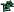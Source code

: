 <?xml version="1.0" encoding="UTF-8"?>
<dia:diagram xmlns:dia="http://www.lysator.liu.se/~alla/dia/">
  <dia:layer name="Arrière-plan" visible="true" active="true">
    <dia:object type="Standard - Arc" version="0" id="O0">
      <dia:attribute name="obj_pos">
        <dia:point val="40.172,24.678"/>
      </dia:attribute>
      <dia:attribute name="obj_bb">
        <dia:rectangle val="33.386,6.122;40.77,24.742"/>
      </dia:attribute>
      <dia:attribute name="conn_endpoints">
        <dia:point val="40.172,24.678"/>
        <dia:point val="33.45,6.186"/>
      </dia:attribute>
      <dia:attribute name="arc_color">
        <dia:color val="#2e8b57"/>
      </dia:attribute>
      <dia:attribute name="curve_distance">
        <dia:real val="3.045"/>
      </dia:attribute>
      <dia:attribute name="line_width">
        <dia:real val="0.1"/>
      </dia:attribute>
      <dia:attribute name="end_arrow">
        <dia:enum val="1"/>
      </dia:attribute>
      <dia:attribute name="end_arrow_length">
        <dia:real val="0.5"/>
      </dia:attribute>
      <dia:attribute name="end_arrow_width">
        <dia:real val="0.5"/>
      </dia:attribute>
      <dia:connections>
        <dia:connection handle="0" to="O38" connection="8"/>
        <dia:connection handle="1" to="O32" connection="8"/>
      </dia:connections>
    </dia:object>
    <dia:object type="Standard - Text" version="1" id="O1">
      <dia:attribute name="obj_pos">
        <dia:point val="48.603,5.609"/>
      </dia:attribute>
      <dia:attribute name="obj_bb">
        <dia:rectangle val="48.603,5.022;48.603,5.772"/>
      </dia:attribute>
      <dia:attribute name="text">
        <dia:composite type="text">
          <dia:attribute name="string">
            <dia:string>##</dia:string>
          </dia:attribute>
          <dia:attribute name="font">
            <dia:font family="Karla" style="80" name="Courier"/>
          </dia:attribute>
          <dia:attribute name="height">
            <dia:real val="0.8"/>
          </dia:attribute>
          <dia:attribute name="pos">
            <dia:point val="48.603,5.609"/>
          </dia:attribute>
          <dia:attribute name="color">
            <dia:color val="#000000"/>
          </dia:attribute>
          <dia:attribute name="alignment">
            <dia:enum val="0"/>
          </dia:attribute>
        </dia:composite>
      </dia:attribute>
      <dia:attribute name="valign">
        <dia:enum val="3"/>
      </dia:attribute>
      <dia:connections>
        <dia:connection handle="0" to="O30" connection="8"/>
      </dia:connections>
    </dia:object>
    <dia:object type="Standard - Line" version="0" id="O2">
      <dia:attribute name="obj_pos">
        <dia:point val="46.608,5.685"/>
      </dia:attribute>
      <dia:attribute name="obj_bb">
        <dia:rectangle val="35.03,5.38;46.66,6.429"/>
      </dia:attribute>
      <dia:attribute name="conn_endpoints">
        <dia:point val="46.608,5.685"/>
        <dia:point val="35.082,6.124"/>
      </dia:attribute>
      <dia:attribute name="numcp">
        <dia:int val="1"/>
      </dia:attribute>
      <dia:attribute name="start_arrow">
        <dia:enum val="1"/>
      </dia:attribute>
      <dia:attribute name="start_arrow_length">
        <dia:real val="0.5"/>
      </dia:attribute>
      <dia:attribute name="start_arrow_width">
        <dia:real val="0.5"/>
      </dia:attribute>
      <dia:attribute name="end_arrow">
        <dia:enum val="1"/>
      </dia:attribute>
      <dia:attribute name="end_arrow_length">
        <dia:real val="0.5"/>
      </dia:attribute>
      <dia:attribute name="end_arrow_width">
        <dia:real val="0.5"/>
      </dia:attribute>
      <dia:connections>
        <dia:connection handle="0" to="O30" connection="8"/>
        <dia:connection handle="1" to="O32" connection="8"/>
      </dia:connections>
    </dia:object>
    <dia:object type="Standard - Text" version="1" id="O3">
      <dia:attribute name="obj_pos">
        <dia:point val="40.845,5.904"/>
      </dia:attribute>
      <dia:attribute name="obj_bb">
        <dia:rectangle val="40.845,5.317;42.695,6.067"/>
      </dia:attribute>
      <dia:attribute name="text">
        <dia:composite type="text">
          <dia:attribute name="string">
            <dia:string>#époux#</dia:string>
          </dia:attribute>
          <dia:attribute name="font">
            <dia:font family="Karla" style="80" name="Courier"/>
          </dia:attribute>
          <dia:attribute name="height">
            <dia:real val="0.8"/>
          </dia:attribute>
          <dia:attribute name="pos">
            <dia:point val="40.845,5.904"/>
          </dia:attribute>
          <dia:attribute name="color">
            <dia:color val="#000000"/>
          </dia:attribute>
          <dia:attribute name="alignment">
            <dia:enum val="0"/>
          </dia:attribute>
        </dia:composite>
      </dia:attribute>
      <dia:attribute name="valign">
        <dia:enum val="3"/>
      </dia:attribute>
      <dia:connections>
        <dia:connection handle="0" to="O2" connection="0"/>
      </dia:connections>
    </dia:object>
    <dia:object type="Standard - Line" version="0" id="O4">
      <dia:attribute name="obj_pos">
        <dia:point val="48.166,6.597"/>
      </dia:attribute>
      <dia:attribute name="obj_bb">
        <dia:rectangle val="40.772,6.531;48.232,23.213"/>
      </dia:attribute>
      <dia:attribute name="conn_endpoints">
        <dia:point val="48.166,6.597"/>
        <dia:point val="40.864,23.11"/>
      </dia:attribute>
      <dia:attribute name="numcp">
        <dia:int val="1"/>
      </dia:attribute>
      <dia:attribute name="end_arrow">
        <dia:enum val="1"/>
      </dia:attribute>
      <dia:attribute name="end_arrow_length">
        <dia:real val="0.5"/>
      </dia:attribute>
      <dia:attribute name="end_arrow_width">
        <dia:real val="0.5"/>
      </dia:attribute>
      <dia:connections>
        <dia:connection handle="0" to="O30" connection="8"/>
        <dia:connection handle="1" to="O38" connection="8"/>
      </dia:connections>
    </dia:object>
    <dia:object type="Standard - Line" version="0" id="O5">
      <dia:attribute name="obj_pos">
        <dia:point val="33.767,7.057"/>
      </dia:attribute>
      <dia:attribute name="obj_bb">
        <dia:rectangle val="33.703,6.993;39.719,23.185"/>
      </dia:attribute>
      <dia:attribute name="conn_endpoints">
        <dia:point val="33.767,7.057"/>
        <dia:point val="39.591,23.079"/>
      </dia:attribute>
      <dia:attribute name="numcp">
        <dia:int val="1"/>
      </dia:attribute>
      <dia:attribute name="end_arrow">
        <dia:enum val="1"/>
      </dia:attribute>
      <dia:attribute name="end_arrow_length">
        <dia:real val="0.5"/>
      </dia:attribute>
      <dia:attribute name="end_arrow_width">
        <dia:real val="0.5"/>
      </dia:attribute>
      <dia:connections>
        <dia:connection handle="0" to="O32" connection="8"/>
        <dia:connection handle="1" to="O38" connection="8"/>
      </dia:connections>
    </dia:object>
    <dia:object type="Standard - Text" version="1" id="O6">
      <dia:attribute name="obj_pos">
        <dia:point val="44.515,14.854"/>
      </dia:attribute>
      <dia:attribute name="obj_bb">
        <dia:rectangle val="44.515,14.266;45.853,15.016"/>
      </dia:attribute>
      <dia:attribute name="text">
        <dia:composite type="text">
          <dia:attribute name="string">
            <dia:string>#père#</dia:string>
          </dia:attribute>
          <dia:attribute name="font">
            <dia:font family="Karla" style="80" name="Courier"/>
          </dia:attribute>
          <dia:attribute name="height">
            <dia:real val="0.8"/>
          </dia:attribute>
          <dia:attribute name="pos">
            <dia:point val="44.515,14.854"/>
          </dia:attribute>
          <dia:attribute name="color">
            <dia:color val="#000000"/>
          </dia:attribute>
          <dia:attribute name="alignment">
            <dia:enum val="0"/>
          </dia:attribute>
        </dia:composite>
      </dia:attribute>
      <dia:attribute name="valign">
        <dia:enum val="3"/>
      </dia:attribute>
      <dia:connections>
        <dia:connection handle="0" to="O4" connection="0"/>
      </dia:connections>
    </dia:object>
    <dia:object type="Standard - Text" version="1" id="O7">
      <dia:attribute name="obj_pos">
        <dia:point val="36.679,15.068"/>
      </dia:attribute>
      <dia:attribute name="obj_bb">
        <dia:rectangle val="36.679,14.481;38.234,15.231"/>
      </dia:attribute>
      <dia:attribute name="text">
        <dia:composite type="text">
          <dia:attribute name="string">
            <dia:string>#mère#</dia:string>
          </dia:attribute>
          <dia:attribute name="font">
            <dia:font family="Karla" style="80" name="Courier"/>
          </dia:attribute>
          <dia:attribute name="height">
            <dia:real val="0.8"/>
          </dia:attribute>
          <dia:attribute name="pos">
            <dia:point val="36.679,15.068"/>
          </dia:attribute>
          <dia:attribute name="color">
            <dia:color val="#000000"/>
          </dia:attribute>
          <dia:attribute name="alignment">
            <dia:enum val="0"/>
          </dia:attribute>
        </dia:composite>
      </dia:attribute>
      <dia:attribute name="valign">
        <dia:enum val="3"/>
      </dia:attribute>
      <dia:connections>
        <dia:connection handle="0" to="O5" connection="0"/>
      </dia:connections>
    </dia:object>
    <dia:object type="Standard - Line" version="0" id="O8">
      <dia:attribute name="obj_pos">
        <dia:point val="49.612,6.478"/>
      </dia:attribute>
      <dia:attribute name="obj_bb">
        <dia:rectangle val="49.542,6.407;60.202,15.59"/>
      </dia:attribute>
      <dia:attribute name="conn_endpoints">
        <dia:point val="49.612,6.478"/>
        <dia:point val="60.118,15.517"/>
      </dia:attribute>
      <dia:attribute name="numcp">
        <dia:int val="1"/>
      </dia:attribute>
      <dia:attribute name="end_arrow">
        <dia:enum val="1"/>
      </dia:attribute>
      <dia:attribute name="end_arrow_length">
        <dia:real val="0.5"/>
      </dia:attribute>
      <dia:attribute name="end_arrow_width">
        <dia:real val="0.5"/>
      </dia:attribute>
      <dia:connections>
        <dia:connection handle="0" to="O30" connection="8"/>
        <dia:connection handle="1" to="O34" connection="8"/>
      </dia:connections>
    </dia:object>
    <dia:object type="Standard - Text" version="1" id="O9">
      <dia:attribute name="obj_pos">
        <dia:point val="54.865,10.998"/>
      </dia:attribute>
      <dia:attribute name="obj_bb">
        <dia:rectangle val="54.865,10.41;58.092,11.16"/>
      </dia:attribute>
      <dia:attribute name="text">
        <dia:composite type="text">
          <dia:attribute name="string">
            <dia:string>#employeur#</dia:string>
          </dia:attribute>
          <dia:attribute name="font">
            <dia:font family="Karla" style="80" name="Courier"/>
          </dia:attribute>
          <dia:attribute name="height">
            <dia:real val="0.8"/>
          </dia:attribute>
          <dia:attribute name="pos">
            <dia:point val="54.865,10.998"/>
          </dia:attribute>
          <dia:attribute name="color">
            <dia:color val="#000000"/>
          </dia:attribute>
          <dia:attribute name="alignment">
            <dia:enum val="0"/>
          </dia:attribute>
        </dia:composite>
      </dia:attribute>
      <dia:attribute name="valign">
        <dia:enum val="3"/>
      </dia:attribute>
      <dia:connections>
        <dia:connection handle="0" to="O8" connection="0"/>
      </dia:connections>
    </dia:object>
    <dia:object type="Standard - Line" version="0" id="O10">
      <dia:attribute name="obj_pos">
        <dia:point val="59.653,16.907"/>
      </dia:attribute>
      <dia:attribute name="obj_bb">
        <dia:rectangle val="41.719,16.842;59.718,24.131"/>
      </dia:attribute>
      <dia:attribute name="conn_endpoints">
        <dia:point val="59.653,16.907"/>
        <dia:point val="41.823,24.019"/>
      </dia:attribute>
      <dia:attribute name="numcp">
        <dia:int val="1"/>
      </dia:attribute>
      <dia:attribute name="end_arrow">
        <dia:enum val="1"/>
      </dia:attribute>
      <dia:attribute name="end_arrow_length">
        <dia:real val="0.5"/>
      </dia:attribute>
      <dia:attribute name="end_arrow_width">
        <dia:real val="0.5"/>
      </dia:attribute>
      <dia:connections>
        <dia:connection handle="0" to="O34" connection="8"/>
        <dia:connection handle="1" to="O38" connection="8"/>
      </dia:connections>
    </dia:object>
    <dia:object type="Standard - Text" version="1" id="O11">
      <dia:attribute name="obj_pos">
        <dia:point val="50.738,20.463"/>
      </dia:attribute>
      <dia:attribute name="obj_bb">
        <dia:rectangle val="50.738,20.088;53.998,20.838"/>
      </dia:attribute>
      <dia:attribute name="text">
        <dia:composite type="text">
          <dia:attribute name="string">
            <dia:string>#éducatrice#</dia:string>
          </dia:attribute>
          <dia:attribute name="font">
            <dia:font family="Karla" style="80" name="Courier"/>
          </dia:attribute>
          <dia:attribute name="height">
            <dia:real val="0.8"/>
          </dia:attribute>
          <dia:attribute name="pos">
            <dia:point val="50.738,20.676"/>
          </dia:attribute>
          <dia:attribute name="color">
            <dia:color val="#000000"/>
          </dia:attribute>
          <dia:attribute name="alignment">
            <dia:enum val="0"/>
          </dia:attribute>
        </dia:composite>
      </dia:attribute>
      <dia:attribute name="valign">
        <dia:enum val="2"/>
      </dia:attribute>
      <dia:connections>
        <dia:connection handle="0" to="O10" connection="0"/>
      </dia:connections>
    </dia:object>
    <dia:object type="Standard - Line" version="0" id="O12">
      <dia:attribute name="obj_pos">
        <dia:point val="41.939,24.957"/>
      </dia:attribute>
      <dia:attribute name="obj_bb">
        <dia:rectangle val="41.882,24.733;59.517,27.945"/>
      </dia:attribute>
      <dia:attribute name="conn_endpoints">
        <dia:point val="41.939,24.957"/>
        <dia:point val="59.46,27.721"/>
      </dia:attribute>
      <dia:attribute name="numcp">
        <dia:int val="1"/>
      </dia:attribute>
      <dia:attribute name="start_arrow">
        <dia:enum val="1"/>
      </dia:attribute>
      <dia:attribute name="start_arrow_length">
        <dia:real val="0.5"/>
      </dia:attribute>
      <dia:attribute name="start_arrow_width">
        <dia:real val="0.5"/>
      </dia:attribute>
      <dia:attribute name="end_arrow">
        <dia:enum val="1"/>
      </dia:attribute>
      <dia:attribute name="end_arrow_length">
        <dia:real val="0.5"/>
      </dia:attribute>
      <dia:attribute name="end_arrow_width">
        <dia:real val="0.5"/>
      </dia:attribute>
      <dia:connections>
        <dia:connection handle="0" to="O38" connection="8"/>
        <dia:connection handle="1" to="O46" connection="8"/>
      </dia:connections>
    </dia:object>
    <dia:object type="Standard - Text" version="1" id="O13">
      <dia:attribute name="obj_pos">
        <dia:point val="50.7,26.339"/>
      </dia:attribute>
      <dia:attribute name="obj_bb">
        <dia:rectangle val="50.7,25.752;52.23,26.502"/>
      </dia:attribute>
      <dia:attribute name="text">
        <dia:composite type="text">
          <dia:attribute name="string">
            <dia:string>#amis#</dia:string>
          </dia:attribute>
          <dia:attribute name="font">
            <dia:font family="Karla" style="80" name="Courier"/>
          </dia:attribute>
          <dia:attribute name="height">
            <dia:real val="0.8"/>
          </dia:attribute>
          <dia:attribute name="pos">
            <dia:point val="50.7,26.339"/>
          </dia:attribute>
          <dia:attribute name="color">
            <dia:color val="#000000"/>
          </dia:attribute>
          <dia:attribute name="alignment">
            <dia:enum val="0"/>
          </dia:attribute>
        </dia:composite>
      </dia:attribute>
      <dia:attribute name="valign">
        <dia:enum val="3"/>
      </dia:attribute>
      <dia:connections>
        <dia:connection handle="0" to="O12" connection="0"/>
      </dia:connections>
    </dia:object>
    <dia:object type="Standard - Line" version="0" id="O14">
      <dia:attribute name="obj_pos">
        <dia:point val="40.6,26.328"/>
      </dia:attribute>
      <dia:attribute name="obj_bb">
        <dia:rectangle val="40.446,26.267;45.919,46.276"/>
      </dia:attribute>
      <dia:attribute name="conn_endpoints">
        <dia:point val="40.6,26.328"/>
        <dia:point val="45.765,46.215"/>
      </dia:attribute>
      <dia:attribute name="numcp">
        <dia:int val="1"/>
      </dia:attribute>
      <dia:attribute name="line_color">
        <dia:color val="#2e8b57"/>
      </dia:attribute>
      <dia:attribute name="start_arrow">
        <dia:enum val="1"/>
      </dia:attribute>
      <dia:attribute name="start_arrow_length">
        <dia:real val="0.5"/>
      </dia:attribute>
      <dia:attribute name="start_arrow_width">
        <dia:real val="0.5"/>
      </dia:attribute>
      <dia:attribute name="end_arrow">
        <dia:enum val="1"/>
      </dia:attribute>
      <dia:attribute name="end_arrow_length">
        <dia:real val="0.5"/>
      </dia:attribute>
      <dia:attribute name="end_arrow_width">
        <dia:real val="0.5"/>
      </dia:attribute>
      <dia:connections>
        <dia:connection handle="0" to="O38" connection="8"/>
        <dia:connection handle="1" to="O44" connection="8"/>
      </dia:connections>
    </dia:object>
    <dia:object type="Standard - Text" version="1" id="O15">
      <dia:attribute name="obj_pos">
        <dia:point val="43.182,36.271"/>
      </dia:attribute>
      <dia:attribute name="obj_bb">
        <dia:rectangle val="43.182,35.684;44.712,36.434"/>
      </dia:attribute>
      <dia:attribute name="text">
        <dia:composite type="text">
          <dia:attribute name="string">
            <dia:string>#amis#</dia:string>
          </dia:attribute>
          <dia:attribute name="font">
            <dia:font family="Karla" style="80" name="Courier"/>
          </dia:attribute>
          <dia:attribute name="height">
            <dia:real val="0.8"/>
          </dia:attribute>
          <dia:attribute name="pos">
            <dia:point val="43.182,36.271"/>
          </dia:attribute>
          <dia:attribute name="color">
            <dia:color val="#000000"/>
          </dia:attribute>
          <dia:attribute name="alignment">
            <dia:enum val="0"/>
          </dia:attribute>
        </dia:composite>
      </dia:attribute>
      <dia:attribute name="valign">
        <dia:enum val="3"/>
      </dia:attribute>
      <dia:connections>
        <dia:connection handle="0" to="O14" connection="0"/>
      </dia:connections>
    </dia:object>
    <dia:object type="Standard - Line" version="0" id="O16">
      <dia:attribute name="obj_pos">
        <dia:point val="16.674,50.298"/>
      </dia:attribute>
      <dia:attribute name="obj_bb">
        <dia:rectangle val="16.604,25.877;39.071,50.368"/>
      </dia:attribute>
      <dia:attribute name="conn_endpoints">
        <dia:point val="16.674,50.298"/>
        <dia:point val="38.996,25.96"/>
      </dia:attribute>
      <dia:attribute name="numcp">
        <dia:int val="1"/>
      </dia:attribute>
      <dia:attribute name="line_color">
        <dia:color val="#2e8b57"/>
      </dia:attribute>
      <dia:attribute name="end_arrow">
        <dia:enum val="1"/>
      </dia:attribute>
      <dia:attribute name="end_arrow_length">
        <dia:real val="0.5"/>
      </dia:attribute>
      <dia:attribute name="end_arrow_width">
        <dia:real val="0.5"/>
      </dia:attribute>
      <dia:connections>
        <dia:connection handle="0" to="O36" connection="8"/>
        <dia:connection handle="1" to="O38" connection="8"/>
      </dia:connections>
    </dia:object>
    <dia:object type="Standard - Text" version="1" id="O17">
      <dia:attribute name="obj_pos">
        <dia:point val="27.835,38.129"/>
      </dia:attribute>
      <dia:attribute name="obj_bb">
        <dia:rectangle val="27.835,37.541;30.062,38.291"/>
      </dia:attribute>
      <dia:attribute name="text">
        <dia:composite type="text">
          <dia:attribute name="string">
            <dia:string>#mentor#</dia:string>
          </dia:attribute>
          <dia:attribute name="font">
            <dia:font family="Karla" style="80" name="Courier"/>
          </dia:attribute>
          <dia:attribute name="height">
            <dia:real val="0.8"/>
          </dia:attribute>
          <dia:attribute name="pos">
            <dia:point val="27.835,38.129"/>
          </dia:attribute>
          <dia:attribute name="color">
            <dia:color val="#000000"/>
          </dia:attribute>
          <dia:attribute name="alignment">
            <dia:enum val="0"/>
          </dia:attribute>
        </dia:composite>
      </dia:attribute>
      <dia:attribute name="valign">
        <dia:enum val="3"/>
      </dia:attribute>
      <dia:connections>
        <dia:connection handle="0" to="O16" connection="0"/>
      </dia:connections>
    </dia:object>
    <dia:object type="Standard - Line" version="0" id="O18">
      <dia:attribute name="obj_pos">
        <dia:point val="44.247,47.359"/>
      </dia:attribute>
      <dia:attribute name="obj_bb">
        <dia:rectangle val="17.522,47.303;44.303,51.153"/>
      </dia:attribute>
      <dia:attribute name="conn_endpoints">
        <dia:point val="44.247,47.359"/>
        <dia:point val="17.633,50.898"/>
      </dia:attribute>
      <dia:attribute name="numcp">
        <dia:int val="1"/>
      </dia:attribute>
      <dia:attribute name="end_arrow">
        <dia:enum val="1"/>
      </dia:attribute>
      <dia:attribute name="end_arrow_length">
        <dia:real val="0.5"/>
      </dia:attribute>
      <dia:attribute name="end_arrow_width">
        <dia:real val="0.5"/>
      </dia:attribute>
      <dia:connections>
        <dia:connection handle="0" to="O44" connection="8"/>
        <dia:connection handle="1" to="O36" connection="8"/>
      </dia:connections>
    </dia:object>
    <dia:object type="Standard - Text" version="1" id="O19">
      <dia:attribute name="obj_pos">
        <dia:point val="30.94,49.128"/>
      </dia:attribute>
      <dia:attribute name="obj_bb">
        <dia:rectangle val="30.94,48.541;33.233,49.291"/>
      </dia:attribute>
      <dia:attribute name="text">
        <dia:composite type="text">
          <dia:attribute name="string">
            <dia:string>#ennemi#</dia:string>
          </dia:attribute>
          <dia:attribute name="font">
            <dia:font family="Karla" style="80" name="Courier"/>
          </dia:attribute>
          <dia:attribute name="height">
            <dia:real val="0.8"/>
          </dia:attribute>
          <dia:attribute name="pos">
            <dia:point val="30.94,49.128"/>
          </dia:attribute>
          <dia:attribute name="color">
            <dia:color val="#000000"/>
          </dia:attribute>
          <dia:attribute name="alignment">
            <dia:enum val="0"/>
          </dia:attribute>
        </dia:composite>
      </dia:attribute>
      <dia:attribute name="valign">
        <dia:enum val="3"/>
      </dia:attribute>
      <dia:connections>
        <dia:connection handle="0" to="O18" connection="0"/>
      </dia:connections>
    </dia:object>
    <dia:object type="Standard - Line" version="0" id="O20">
      <dia:attribute name="obj_pos">
        <dia:point val="15.44,18.036"/>
      </dia:attribute>
      <dia:attribute name="obj_bb">
        <dia:rectangle val="15.379,17.974;38.555,24.392"/>
      </dia:attribute>
      <dia:attribute name="conn_endpoints">
        <dia:point val="15.44,18.036"/>
        <dia:point val="38.447,24.215"/>
      </dia:attribute>
      <dia:attribute name="numcp">
        <dia:int val="1"/>
      </dia:attribute>
      <dia:attribute name="end_arrow">
        <dia:enum val="1"/>
      </dia:attribute>
      <dia:attribute name="end_arrow_length">
        <dia:real val="0.5"/>
      </dia:attribute>
      <dia:attribute name="end_arrow_width">
        <dia:real val="0.5"/>
      </dia:attribute>
      <dia:connections>
        <dia:connection handle="0" to="O42" connection="8"/>
        <dia:connection handle="1" to="O38" connection="8"/>
      </dia:connections>
    </dia:object>
    <dia:object type="Standard - Text" version="1" id="O21">
      <dia:attribute name="obj_pos">
        <dia:point val="26.944,21.125"/>
      </dia:attribute>
      <dia:attribute name="obj_bb">
        <dia:rectangle val="26.944,20.538;28.966,21.288"/>
      </dia:attribute>
      <dia:attribute name="text">
        <dia:composite type="text">
          <dia:attribute name="string">
            <dia:string>#parent#</dia:string>
          </dia:attribute>
          <dia:attribute name="font">
            <dia:font family="Karla" style="80" name="Courier"/>
          </dia:attribute>
          <dia:attribute name="height">
            <dia:real val="0.8"/>
          </dia:attribute>
          <dia:attribute name="pos">
            <dia:point val="26.944,21.125"/>
          </dia:attribute>
          <dia:attribute name="color">
            <dia:color val="#000000"/>
          </dia:attribute>
          <dia:attribute name="alignment">
            <dia:enum val="0"/>
          </dia:attribute>
        </dia:composite>
      </dia:attribute>
      <dia:attribute name="valign">
        <dia:enum val="3"/>
      </dia:attribute>
      <dia:connections>
        <dia:connection handle="0" to="O20" connection="0"/>
      </dia:connections>
    </dia:object>
    <dia:object type="Standard - Text" version="1" id="O22">
      <dia:attribute name="obj_pos">
        <dia:point val="14.752,34.424"/>
      </dia:attribute>
      <dia:attribute name="obj_bb">
        <dia:rectangle val="14.752,33.836;18.962,34.586"/>
      </dia:attribute>
      <dia:attribute name="text">
        <dia:composite type="text">
          <dia:attribute name="string">
            <dia:string>#connaissance#</dia:string>
          </dia:attribute>
          <dia:attribute name="font">
            <dia:font family="Karla" style="80" name="Courier"/>
          </dia:attribute>
          <dia:attribute name="height">
            <dia:real val="0.8"/>
          </dia:attribute>
          <dia:attribute name="pos">
            <dia:point val="14.752,34.424"/>
          </dia:attribute>
          <dia:attribute name="color">
            <dia:color val="#000000"/>
          </dia:attribute>
          <dia:attribute name="alignment">
            <dia:enum val="0"/>
          </dia:attribute>
        </dia:composite>
      </dia:attribute>
      <dia:attribute name="valign">
        <dia:enum val="3"/>
      </dia:attribute>
      <dia:connections>
        <dia:connection handle="0" to="O23" connection="0"/>
      </dia:connections>
    </dia:object>
    <dia:object type="Standard - Line" version="0" id="O23">
      <dia:attribute name="obj_pos">
        <dia:point val="15.85,50.207"/>
      </dia:attribute>
      <dia:attribute name="obj_bb">
        <dia:rectangle val="13.37,18.588;16.135,50.26"/>
      </dia:attribute>
      <dia:attribute name="conn_endpoints">
        <dia:point val="15.85,50.207"/>
        <dia:point val="13.655,18.641"/>
      </dia:attribute>
      <dia:attribute name="numcp">
        <dia:int val="1"/>
      </dia:attribute>
      <dia:attribute name="start_arrow">
        <dia:enum val="1"/>
      </dia:attribute>
      <dia:attribute name="start_arrow_length">
        <dia:real val="0.5"/>
      </dia:attribute>
      <dia:attribute name="start_arrow_width">
        <dia:real val="0.5"/>
      </dia:attribute>
      <dia:attribute name="end_arrow">
        <dia:enum val="1"/>
      </dia:attribute>
      <dia:attribute name="end_arrow_length">
        <dia:real val="0.5"/>
      </dia:attribute>
      <dia:attribute name="end_arrow_width">
        <dia:real val="0.5"/>
      </dia:attribute>
      <dia:connections>
        <dia:connection handle="0" to="O36" connection="8"/>
        <dia:connection handle="1" to="O42" connection="8"/>
      </dia:connections>
    </dia:object>
    <dia:object type="Standard - Line" version="0" id="O24">
      <dia:attribute name="obj_pos">
        <dia:point val="11.484,17.539"/>
      </dia:attribute>
      <dia:attribute name="obj_bb">
        <dia:rectangle val="6.001,17.21;11.534,17.879"/>
      </dia:attribute>
      <dia:attribute name="conn_endpoints">
        <dia:point val="11.484,17.539"/>
        <dia:point val="6.051,17.549"/>
      </dia:attribute>
      <dia:attribute name="numcp">
        <dia:int val="1"/>
      </dia:attribute>
      <dia:attribute name="start_arrow">
        <dia:enum val="1"/>
      </dia:attribute>
      <dia:attribute name="start_arrow_length">
        <dia:real val="0.5"/>
      </dia:attribute>
      <dia:attribute name="start_arrow_width">
        <dia:real val="0.5"/>
      </dia:attribute>
      <dia:attribute name="end_arrow">
        <dia:enum val="1"/>
      </dia:attribute>
      <dia:attribute name="end_arrow_length">
        <dia:real val="0.5"/>
      </dia:attribute>
      <dia:attribute name="end_arrow_width">
        <dia:real val="0.5"/>
      </dia:attribute>
      <dia:connections>
        <dia:connection handle="0" to="O42" connection="8"/>
        <dia:connection handle="1" to="O40" connection="8"/>
      </dia:connections>
    </dia:object>
    <dia:object type="Standard - Text" version="1" id="O25">
      <dia:attribute name="obj_pos">
        <dia:point val="8.767,17.544"/>
      </dia:attribute>
      <dia:attribute name="obj_bb">
        <dia:rectangle val="8.767,16.957;10.617,17.707"/>
      </dia:attribute>
      <dia:attribute name="text">
        <dia:composite type="text">
          <dia:attribute name="string">
            <dia:string>#époux#</dia:string>
          </dia:attribute>
          <dia:attribute name="font">
            <dia:font family="Karla" style="80" name="Courier"/>
          </dia:attribute>
          <dia:attribute name="height">
            <dia:real val="0.8"/>
          </dia:attribute>
          <dia:attribute name="pos">
            <dia:point val="8.767,17.544"/>
          </dia:attribute>
          <dia:attribute name="color">
            <dia:color val="#000000"/>
          </dia:attribute>
          <dia:attribute name="alignment">
            <dia:enum val="0"/>
          </dia:attribute>
        </dia:composite>
      </dia:attribute>
      <dia:attribute name="valign">
        <dia:enum val="3"/>
      </dia:attribute>
      <dia:connections>
        <dia:connection handle="0" to="O24" connection="0"/>
      </dia:connections>
    </dia:object>
    <dia:object type="Standard - Line" version="0" id="O26">
      <dia:attribute name="obj_pos">
        <dia:point val="14.452,18.536"/>
      </dia:attribute>
      <dia:attribute name="obj_bb">
        <dia:rectangle val="14.381,18.465;24.932,30.514"/>
      </dia:attribute>
      <dia:attribute name="conn_endpoints">
        <dia:point val="14.452,18.536"/>
        <dia:point val="24.862,30.443"/>
      </dia:attribute>
      <dia:attribute name="numcp">
        <dia:int val="1"/>
      </dia:attribute>
      <dia:attribute name="start_arrow">
        <dia:enum val="1"/>
      </dia:attribute>
      <dia:attribute name="start_arrow_length">
        <dia:real val="0.5"/>
      </dia:attribute>
      <dia:attribute name="start_arrow_width">
        <dia:real val="0.5"/>
      </dia:attribute>
      <dia:attribute name="end_arrow">
        <dia:enum val="1"/>
      </dia:attribute>
      <dia:attribute name="end_arrow_length">
        <dia:real val="0.5"/>
      </dia:attribute>
      <dia:attribute name="end_arrow_width">
        <dia:real val="0.5"/>
      </dia:attribute>
      <dia:connections>
        <dia:connection handle="0" to="O42" connection="8"/>
        <dia:connection handle="1" to="O48" connection="8"/>
      </dia:connections>
    </dia:object>
    <dia:object type="Standard - Text" version="1" id="O27">
      <dia:attribute name="obj_pos">
        <dia:point val="19.657,24.489"/>
      </dia:attribute>
      <dia:attribute name="obj_bb">
        <dia:rectangle val="19.657,23.902;23.867,24.652"/>
      </dia:attribute>
      <dia:attribute name="text">
        <dia:composite type="text">
          <dia:attribute name="string">
            <dia:string>#connaissance#</dia:string>
          </dia:attribute>
          <dia:attribute name="font">
            <dia:font family="Karla" style="80" name="Courier"/>
          </dia:attribute>
          <dia:attribute name="height">
            <dia:real val="0.8"/>
          </dia:attribute>
          <dia:attribute name="pos">
            <dia:point val="19.657,24.489"/>
          </dia:attribute>
          <dia:attribute name="color">
            <dia:color val="#000000"/>
          </dia:attribute>
          <dia:attribute name="alignment">
            <dia:enum val="0"/>
          </dia:attribute>
        </dia:composite>
      </dia:attribute>
      <dia:attribute name="valign">
        <dia:enum val="3"/>
      </dia:attribute>
      <dia:connections>
        <dia:connection handle="0" to="O26" connection="0"/>
      </dia:connections>
    </dia:object>
    <dia:object type="Standard - Line" version="0" id="O28">
      <dia:attribute name="obj_pos">
        <dia:point val="38.554,25.408"/>
      </dia:attribute>
      <dia:attribute name="obj_bb">
        <dia:rectangle val="26.913,25.342;38.62,30.704"/>
      </dia:attribute>
      <dia:attribute name="conn_endpoints">
        <dia:point val="38.554,25.408"/>
        <dia:point val="26.98,30.638"/>
      </dia:attribute>
      <dia:attribute name="numcp">
        <dia:int val="1"/>
      </dia:attribute>
      <dia:attribute name="start_arrow">
        <dia:enum val="1"/>
      </dia:attribute>
      <dia:attribute name="start_arrow_length">
        <dia:real val="0.5"/>
      </dia:attribute>
      <dia:attribute name="start_arrow_width">
        <dia:real val="0.5"/>
      </dia:attribute>
      <dia:attribute name="end_arrow">
        <dia:enum val="1"/>
      </dia:attribute>
      <dia:attribute name="end_arrow_length">
        <dia:real val="0.5"/>
      </dia:attribute>
      <dia:attribute name="end_arrow_width">
        <dia:real val="0.5"/>
      </dia:attribute>
      <dia:connections>
        <dia:connection handle="0" to="O38" connection="8"/>
        <dia:connection handle="1" to="O48" connection="8"/>
      </dia:connections>
    </dia:object>
    <dia:object type="Standard - Text" version="1" id="O29">
      <dia:attribute name="obj_pos">
        <dia:point val="32.767,28.023"/>
      </dia:attribute>
      <dia:attribute name="obj_bb">
        <dia:rectangle val="32.767,27.436;34.617,28.186"/>
      </dia:attribute>
      <dia:attribute name="text">
        <dia:composite type="text">
          <dia:attribute name="string">
            <dia:string>#époux#</dia:string>
          </dia:attribute>
          <dia:attribute name="font">
            <dia:font family="Karla" style="80" name="Courier"/>
          </dia:attribute>
          <dia:attribute name="height">
            <dia:real val="0.8"/>
          </dia:attribute>
          <dia:attribute name="pos">
            <dia:point val="32.767,28.023"/>
          </dia:attribute>
          <dia:attribute name="color">
            <dia:color val="#000000"/>
          </dia:attribute>
          <dia:attribute name="alignment">
            <dia:enum val="0"/>
          </dia:attribute>
        </dia:composite>
      </dia:attribute>
      <dia:attribute name="valign">
        <dia:enum val="3"/>
      </dia:attribute>
      <dia:connections>
        <dia:connection handle="0" to="O28" connection="0"/>
      </dia:connections>
    </dia:object>
    <dia:group>
      <dia:object type="Standard - Ellipse" version="0" id="O30">
        <dia:attribute name="obj_pos">
          <dia:point val="46.652,4.645"/>
        </dia:attribute>
        <dia:attribute name="obj_bb">
          <dia:rectangle val="46.602,4.595;50.604,6.623"/>
        </dia:attribute>
        <dia:attribute name="elem_corner">
          <dia:point val="46.652,4.645"/>
        </dia:attribute>
        <dia:attribute name="elem_width">
          <dia:real val="3.902"/>
        </dia:attribute>
        <dia:attribute name="elem_height">
          <dia:real val="1.928"/>
        </dia:attribute>
      </dia:object>
      <dia:object type="Standard - Text" version="1" id="O31">
        <dia:attribute name="obj_pos">
          <dia:point val="47.674,5.795"/>
        </dia:attribute>
        <dia:attribute name="obj_bb">
          <dia:rectangle val="47.674,5.207;49.619,5.957"/>
        </dia:attribute>
        <dia:attribute name="text">
          <dia:composite type="text">
            <dia:attribute name="string">
              <dia:string>#James#</dia:string>
            </dia:attribute>
            <dia:attribute name="font">
              <dia:font family="Karla" style="80" name="Courier"/>
            </dia:attribute>
            <dia:attribute name="height">
              <dia:real val="0.8"/>
            </dia:attribute>
            <dia:attribute name="pos">
              <dia:point val="47.674,5.795"/>
            </dia:attribute>
            <dia:attribute name="color">
              <dia:color val="#000000"/>
            </dia:attribute>
            <dia:attribute name="alignment">
              <dia:enum val="0"/>
            </dia:attribute>
          </dia:composite>
        </dia:attribute>
        <dia:attribute name="valign">
          <dia:enum val="3"/>
        </dia:attribute>
      </dia:object>
    </dia:group>
    <dia:group>
      <dia:object type="Standard - Ellipse" version="0" id="O32">
        <dia:attribute name="obj_pos">
          <dia:point val="31.862,5.342"/>
        </dia:attribute>
        <dia:attribute name="obj_bb">
          <dia:rectangle val="31.812,5.292;35.089,7.08"/>
        </dia:attribute>
        <dia:attribute name="elem_corner">
          <dia:point val="31.862,5.342"/>
        </dia:attribute>
        <dia:attribute name="elem_width">
          <dia:real val="3.177"/>
        </dia:attribute>
        <dia:attribute name="elem_height">
          <dia:real val="1.688"/>
        </dia:attribute>
      </dia:object>
      <dia:object type="Standard - Text" version="1" id="O33">
        <dia:attribute name="obj_pos">
          <dia:point val="32.893,6.372"/>
        </dia:attribute>
        <dia:attribute name="obj_bb">
          <dia:rectangle val="32.893,5.784;34.095,6.534"/>
        </dia:attribute>
        <dia:attribute name="text">
          <dia:composite type="text">
            <dia:attribute name="string">
              <dia:string>#Lise#</dia:string>
            </dia:attribute>
            <dia:attribute name="font">
              <dia:font family="Karla" style="80" name="Courier"/>
            </dia:attribute>
            <dia:attribute name="height">
              <dia:real val="0.8"/>
            </dia:attribute>
            <dia:attribute name="pos">
              <dia:point val="32.893,6.372"/>
            </dia:attribute>
            <dia:attribute name="color">
              <dia:color val="#000000"/>
            </dia:attribute>
            <dia:attribute name="alignment">
              <dia:enum val="0"/>
            </dia:attribute>
          </dia:composite>
        </dia:attribute>
        <dia:attribute name="valign">
          <dia:enum val="3"/>
        </dia:attribute>
      </dia:object>
    </dia:group>
    <dia:group>
      <dia:object type="Standard - Ellipse" version="0" id="O34">
        <dia:attribute name="obj_pos">
          <dia:point val="59.379,15.4"/>
        </dia:attribute>
        <dia:attribute name="obj_bb">
          <dia:rectangle val="59.328,15.35;62.819,17.331"/>
        </dia:attribute>
        <dia:attribute name="elem_corner">
          <dia:point val="59.379,15.4"/>
        </dia:attribute>
        <dia:attribute name="elem_width">
          <dia:real val="3.391"/>
        </dia:attribute>
        <dia:attribute name="elem_height">
          <dia:real val="1.881"/>
        </dia:attribute>
      </dia:object>
      <dia:object type="Standard - Text" version="1" id="O35">
        <dia:attribute name="obj_pos">
          <dia:point val="60.238,16.526"/>
        </dia:attribute>
        <dia:attribute name="obj_bb">
          <dia:rectangle val="60.238,15.939;61.983,16.689"/>
        </dia:attribute>
        <dia:attribute name="text">
          <dia:composite type="text">
            <dia:attribute name="string">
              <dia:string>#nurse#</dia:string>
            </dia:attribute>
            <dia:attribute name="font">
              <dia:font family="Karla" style="80" name="Courier"/>
            </dia:attribute>
            <dia:attribute name="height">
              <dia:real val="0.8"/>
            </dia:attribute>
            <dia:attribute name="pos">
              <dia:point val="60.238,16.526"/>
            </dia:attribute>
            <dia:attribute name="color">
              <dia:color val="#000000"/>
            </dia:attribute>
            <dia:attribute name="alignment">
              <dia:enum val="0"/>
            </dia:attribute>
          </dia:composite>
        </dia:attribute>
        <dia:attribute name="valign">
          <dia:enum val="3"/>
        </dia:attribute>
      </dia:object>
    </dia:group>
    <dia:group>
      <dia:object type="Standard - Ellipse" version="0" id="O36">
        <dia:attribute name="obj_pos">
          <dia:point val="14.172,50.255"/>
        </dia:attribute>
        <dia:attribute name="obj_bb">
          <dia:rectangle val="14.122,50.205;17.706,52.047"/>
        </dia:attribute>
        <dia:attribute name="elem_corner">
          <dia:point val="14.172,50.255"/>
        </dia:attribute>
        <dia:attribute name="elem_width">
          <dia:real val="3.484"/>
        </dia:attribute>
        <dia:attribute name="elem_height">
          <dia:real val="1.742"/>
        </dia:attribute>
      </dia:object>
      <dia:object type="Standard - Text" version="1" id="O37">
        <dia:attribute name="obj_pos">
          <dia:point val="14.8,51.312"/>
        </dia:attribute>
        <dia:attribute name="obj_bb">
          <dia:rectangle val="14.8,50.724;16.86,51.474"/>
        </dia:attribute>
        <dia:attribute name="text">
          <dia:composite type="text">
            <dia:attribute name="string">
              <dia:string>#Rachel#</dia:string>
            </dia:attribute>
            <dia:attribute name="font">
              <dia:font family="Karla" style="80" name="Courier"/>
            </dia:attribute>
            <dia:attribute name="height">
              <dia:real val="0.8"/>
            </dia:attribute>
            <dia:attribute name="pos">
              <dia:point val="14.8,51.312"/>
            </dia:attribute>
            <dia:attribute name="color">
              <dia:color val="#000000"/>
            </dia:attribute>
            <dia:attribute name="alignment">
              <dia:enum val="0"/>
            </dia:attribute>
          </dia:composite>
        </dia:attribute>
        <dia:attribute name="valign">
          <dia:enum val="3"/>
        </dia:attribute>
      </dia:object>
    </dia:group>
    <dia:group>
      <dia:object type="Standard - Ellipse" version="0" id="O38">
        <dia:attribute name="obj_pos">
          <dia:point val="38.43,23.029"/>
        </dia:attribute>
        <dia:attribute name="obj_bb">
          <dia:rectangle val="38.38,22.979;41.964,26.377"/>
        </dia:attribute>
        <dia:attribute name="elem_corner">
          <dia:point val="38.43,23.029"/>
        </dia:attribute>
        <dia:attribute name="elem_width">
          <dia:real val="3.484"/>
        </dia:attribute>
        <dia:attribute name="elem_height">
          <dia:real val="3.298"/>
        </dia:attribute>
      </dia:object>
      <dia:object type="Standard - Text" version="1" id="O39">
        <dia:attribute name="obj_pos">
          <dia:point val="39.336,24.817"/>
        </dia:attribute>
        <dia:attribute name="obj_bb">
          <dia:rectangle val="39.336,24.23;40.906,24.98"/>
        </dia:attribute>
        <dia:attribute name="text">
          <dia:composite type="text">
            <dia:attribute name="string">
              <dia:string>#Anna#</dia:string>
            </dia:attribute>
            <dia:attribute name="font">
              <dia:font family="Karla" style="80" name="Courier"/>
            </dia:attribute>
            <dia:attribute name="height">
              <dia:real val="0.8"/>
            </dia:attribute>
            <dia:attribute name="pos">
              <dia:point val="39.336,24.817"/>
            </dia:attribute>
            <dia:attribute name="color">
              <dia:color val="#000000"/>
            </dia:attribute>
            <dia:attribute name="alignment">
              <dia:enum val="0"/>
            </dia:attribute>
          </dia:composite>
        </dia:attribute>
        <dia:attribute name="valign">
          <dia:enum val="3"/>
        </dia:attribute>
      </dia:object>
    </dia:group>
    <dia:group>
      <dia:object type="Standard - Ellipse" version="0" id="O40">
        <dia:attribute name="obj_pos">
          <dia:point val="1.683,16.485"/>
        </dia:attribute>
        <dia:attribute name="obj_bb">
          <dia:rectangle val="1.633,16.435;6.053,18.671"/>
        </dia:attribute>
        <dia:attribute name="elem_corner">
          <dia:point val="1.683,16.485"/>
        </dia:attribute>
        <dia:attribute name="elem_width">
          <dia:real val="4.32"/>
        </dia:attribute>
        <dia:attribute name="elem_height">
          <dia:real val="2.137"/>
        </dia:attribute>
      </dia:object>
      <dia:object type="Standard - Text" version="1" id="O41">
        <dia:attribute name="obj_pos">
          <dia:point val="2.542,17.692"/>
        </dia:attribute>
        <dia:attribute name="obj_bb">
          <dia:rectangle val="2.542,17.105;5.177,17.855"/>
        </dia:attribute>
        <dia:attribute name="text">
          <dia:composite type="text">
            <dia:attribute name="string">
              <dia:string>#Heyward#</dia:string>
            </dia:attribute>
            <dia:attribute name="font">
              <dia:font family="Karla" style="80" name="Courier"/>
            </dia:attribute>
            <dia:attribute name="height">
              <dia:real val="0.8"/>
            </dia:attribute>
            <dia:attribute name="pos">
              <dia:point val="2.542,17.692"/>
            </dia:attribute>
            <dia:attribute name="color">
              <dia:color val="#000000"/>
            </dia:attribute>
            <dia:attribute name="alignment">
              <dia:enum val="0"/>
            </dia:attribute>
          </dia:composite>
        </dia:attribute>
        <dia:attribute name="valign">
          <dia:enum val="3"/>
        </dia:attribute>
      </dia:object>
    </dia:group>
    <dia:group>
      <dia:object type="Standard - Ellipse" version="0" id="O42">
        <dia:attribute name="obj_pos">
          <dia:point val="11.534,16.479"/>
        </dia:attribute>
        <dia:attribute name="obj_bb">
          <dia:rectangle val="11.484,16.429;15.672,18.642"/>
        </dia:attribute>
        <dia:attribute name="elem_corner">
          <dia:point val="11.534,16.479"/>
        </dia:attribute>
        <dia:attribute name="elem_width">
          <dia:real val="4.088"/>
        </dia:attribute>
        <dia:attribute name="elem_height">
          <dia:real val="2.114"/>
        </dia:attribute>
      </dia:object>
      <dia:object type="Standard - Text" version="1" id="O43">
        <dia:attribute name="obj_pos">
          <dia:point val="12.231,17.721"/>
        </dia:attribute>
        <dia:attribute name="obj_bb">
          <dia:rectangle val="12.231,17.134;14.811,17.884"/>
        </dia:attribute>
        <dia:attribute name="text">
          <dia:composite type="text">
            <dia:attribute name="string">
              <dia:string>#Lauretta#</dia:string>
            </dia:attribute>
            <dia:attribute name="font">
              <dia:font family="Karla" style="80" name="Courier"/>
            </dia:attribute>
            <dia:attribute name="height">
              <dia:real val="0.8"/>
            </dia:attribute>
            <dia:attribute name="pos">
              <dia:point val="12.231,17.721"/>
            </dia:attribute>
            <dia:attribute name="color">
              <dia:color val="#000000"/>
            </dia:attribute>
            <dia:attribute name="alignment">
              <dia:enum val="0"/>
            </dia:attribute>
          </dia:composite>
        </dia:attribute>
        <dia:attribute name="valign">
          <dia:enum val="3"/>
        </dia:attribute>
      </dia:object>
    </dia:group>
    <dia:group>
      <dia:object type="Standard - Ellipse" version="0" id="O44">
        <dia:attribute name="obj_pos">
          <dia:point val="44.236,46.255"/>
        </dia:attribute>
        <dia:attribute name="obj_bb">
          <dia:rectangle val="44.186,46.205;47.817,48.047"/>
        </dia:attribute>
        <dia:attribute name="elem_corner">
          <dia:point val="44.236,46.255"/>
        </dia:attribute>
        <dia:attribute name="elem_width">
          <dia:real val="3.53"/>
        </dia:attribute>
        <dia:attribute name="elem_height">
          <dia:real val="1.742"/>
        </dia:attribute>
      </dia:object>
      <dia:object type="Standard - Text" version="1" id="O45">
        <dia:attribute name="obj_pos">
          <dia:point val="44.84,47.358"/>
        </dia:attribute>
        <dia:attribute name="obj_bb">
          <dia:rectangle val="44.84,46.77;47.023,47.52"/>
        </dia:attribute>
        <dia:attribute name="text">
          <dia:composite type="text">
            <dia:attribute name="string">
              <dia:string>#Sydney#</dia:string>
            </dia:attribute>
            <dia:attribute name="font">
              <dia:font family="Karla" style="80" name="Courier"/>
            </dia:attribute>
            <dia:attribute name="height">
              <dia:real val="0.8"/>
            </dia:attribute>
            <dia:attribute name="pos">
              <dia:point val="44.84,47.358"/>
            </dia:attribute>
            <dia:attribute name="color">
              <dia:color val="#000000"/>
            </dia:attribute>
            <dia:attribute name="alignment">
              <dia:enum val="0"/>
            </dia:attribute>
          </dia:composite>
        </dia:attribute>
        <dia:attribute name="valign">
          <dia:enum val="3"/>
        </dia:attribute>
      </dia:object>
    </dia:group>
    <dia:object type="Standard - Ellipse" version="0" id="O46">
      <dia:attribute name="obj_pos">
        <dia:point val="59.405,27.022"/>
      </dia:attribute>
      <dia:attribute name="obj_bb">
        <dia:rectangle val="59.355,26.972;63.701,29.124"/>
      </dia:attribute>
      <dia:attribute name="elem_corner">
        <dia:point val="59.405,27.022"/>
      </dia:attribute>
      <dia:attribute name="elem_width">
        <dia:real val="4.246"/>
      </dia:attribute>
      <dia:attribute name="elem_height">
        <dia:real val="2.052"/>
      </dia:attribute>
      <dia:attribute name="border_width">
        <dia:real val="0.1"/>
      </dia:attribute>
    </dia:object>
    <dia:object type="Standard - Text" version="1" id="O47">
      <dia:attribute name="obj_pos">
        <dia:point val="61.528,28.048"/>
      </dia:attribute>
      <dia:attribute name="obj_bb">
        <dia:rectangle val="60.035,27.46;63.02,28.21"/>
      </dia:attribute>
      <dia:attribute name="text">
        <dia:composite type="text">
          <dia:attribute name="string">
            <dia:string>#Catherine#</dia:string>
          </dia:attribute>
          <dia:attribute name="font">
            <dia:font family="Karla" style="80" name="Courier"/>
          </dia:attribute>
          <dia:attribute name="height">
            <dia:real val="0.8"/>
          </dia:attribute>
          <dia:attribute name="pos">
            <dia:point val="61.528,28.048"/>
          </dia:attribute>
          <dia:attribute name="color">
            <dia:color val="#000000"/>
          </dia:attribute>
          <dia:attribute name="alignment">
            <dia:enum val="1"/>
          </dia:attribute>
        </dia:composite>
      </dia:attribute>
      <dia:attribute name="valign">
        <dia:enum val="3"/>
      </dia:attribute>
      <dia:connections>
        <dia:connection handle="0" to="O46" connection="8"/>
      </dia:connections>
    </dia:object>
    <dia:group>
      <dia:object type="Standard - Ellipse" version="0" id="O48">
        <dia:attribute name="obj_pos">
          <dia:point val="23.516,30.433"/>
        </dia:attribute>
        <dia:attribute name="obj_bb">
          <dia:rectangle val="23.466,30.383;27.701,32.155"/>
        </dia:attribute>
        <dia:attribute name="elem_corner">
          <dia:point val="23.516,30.433"/>
        </dia:attribute>
        <dia:attribute name="elem_width">
          <dia:real val="4.134"/>
        </dia:attribute>
        <dia:attribute name="elem_height">
          <dia:real val="1.672"/>
        </dia:attribute>
      </dia:object>
      <dia:object type="Standard - Text" version="1" id="O49">
        <dia:attribute name="obj_pos">
          <dia:point val="24.236,31.501"/>
        </dia:attribute>
        <dia:attribute name="obj_bb">
          <dia:rectangle val="24.236,30.914;26.899,31.664"/>
        </dia:attribute>
        <dia:attribute name="text">
          <dia:composite type="text">
            <dia:attribute name="string">
              <dia:string>#Matthew#</dia:string>
            </dia:attribute>
            <dia:attribute name="font">
              <dia:font family="Karla" style="80" name="Courier"/>
            </dia:attribute>
            <dia:attribute name="height">
              <dia:real val="0.8"/>
            </dia:attribute>
            <dia:attribute name="pos">
              <dia:point val="24.236,31.501"/>
            </dia:attribute>
            <dia:attribute name="color">
              <dia:color val="#000000"/>
            </dia:attribute>
            <dia:attribute name="alignment">
              <dia:enum val="0"/>
            </dia:attribute>
          </dia:composite>
        </dia:attribute>
        <dia:attribute name="valign">
          <dia:enum val="3"/>
        </dia:attribute>
      </dia:object>
    </dia:group>
    <dia:object type="Standard - Arc" version="0" id="O50">
      <dia:attribute name="obj_pos">
        <dia:point val="40.172,24.678"/>
      </dia:attribute>
      <dia:attribute name="obj_bb">
        <dia:rectangle val="13.516,16.91;40.233,24.739"/>
      </dia:attribute>
      <dia:attribute name="conn_endpoints">
        <dia:point val="40.172,24.678"/>
        <dia:point val="13.578,17.536"/>
      </dia:attribute>
      <dia:attribute name="arc_color">
        <dia:color val="#2e8b57"/>
      </dia:attribute>
      <dia:attribute name="curve_distance">
        <dia:real val="3.181"/>
      </dia:attribute>
      <dia:attribute name="line_width">
        <dia:real val="0.1"/>
      </dia:attribute>
      <dia:attribute name="end_arrow">
        <dia:enum val="1"/>
      </dia:attribute>
      <dia:attribute name="end_arrow_length">
        <dia:real val="0.5"/>
      </dia:attribute>
      <dia:attribute name="end_arrow_width">
        <dia:real val="0.5"/>
      </dia:attribute>
      <dia:connections>
        <dia:connection handle="0" to="O38" connection="8"/>
        <dia:connection handle="1" to="O42" connection="8"/>
      </dia:connections>
    </dia:object>
    <dia:object type="Standard - Arc" version="0" id="O51">
      <dia:attribute name="obj_pos">
        <dia:point val="49.982,4.927"/>
      </dia:attribute>
      <dia:attribute name="obj_bb">
        <dia:rectangle val="47.416,2.115;50.769,4.986"/>
      </dia:attribute>
      <dia:attribute name="conn_endpoints">
        <dia:point val="49.982,4.927"/>
        <dia:point val="48.092,4.587"/>
      </dia:attribute>
      <dia:attribute name="arc_color">
        <dia:color val="#2e8b57"/>
      </dia:attribute>
      <dia:attribute name="curve_distance">
        <dia:real val="2.611"/>
      </dia:attribute>
      <dia:attribute name="line_width">
        <dia:real val="0.1"/>
      </dia:attribute>
      <dia:attribute name="end_arrow">
        <dia:enum val="1"/>
      </dia:attribute>
      <dia:attribute name="end_arrow_length">
        <dia:real val="0.5"/>
      </dia:attribute>
      <dia:attribute name="end_arrow_width">
        <dia:real val="0.5"/>
      </dia:attribute>
      <dia:connections>
        <dia:connection handle="0" to="O30" connection="2"/>
      </dia:connections>
    </dia:object>
    <dia:object type="Standard - Line" version="0" id="O52">
      <dia:attribute name="obj_pos">
        <dia:point val="48.066,2.856"/>
      </dia:attribute>
      <dia:attribute name="obj_bb">
        <dia:rectangle val="28.978,2.786;48.136,17.66"/>
      </dia:attribute>
      <dia:attribute name="conn_endpoints">
        <dia:point val="48.066,2.856"/>
        <dia:point val="29.067,17.59"/>
      </dia:attribute>
      <dia:attribute name="numcp">
        <dia:int val="1"/>
      </dia:attribute>
      <dia:attribute name="line_color">
        <dia:color val="#2e8b57"/>
      </dia:attribute>
      <dia:attribute name="end_arrow">
        <dia:enum val="1"/>
      </dia:attribute>
      <dia:attribute name="end_arrow_length">
        <dia:real val="0.5"/>
      </dia:attribute>
      <dia:attribute name="end_arrow_width">
        <dia:real val="0.5"/>
      </dia:attribute>
      <dia:connections>
        <dia:connection handle="0" to="O55" connection="8"/>
        <dia:connection handle="1" to="O53" connection="8"/>
      </dia:connections>
    </dia:object>
    <dia:group>
      <dia:object type="Standard - Box" version="0" id="O53">
        <dia:attribute name="obj_pos">
          <dia:point val="26.027,17.64"/>
        </dia:attribute>
        <dia:attribute name="obj_bb">
          <dia:rectangle val="25.977,17.59;30.351,18.991"/>
        </dia:attribute>
        <dia:attribute name="elem_corner">
          <dia:point val="26.027,17.64"/>
        </dia:attribute>
        <dia:attribute name="elem_width">
          <dia:real val="4.274"/>
        </dia:attribute>
        <dia:attribute name="elem_height">
          <dia:real val="1.301"/>
        </dia:attribute>
        <dia:attribute name="show_background">
          <dia:boolean val="true"/>
        </dia:attribute>
      </dia:object>
      <dia:object type="Standard - Text" version="1" id="O54">
        <dia:attribute name="obj_pos">
          <dia:point val="26.259,18.476"/>
        </dia:attribute>
        <dia:attribute name="obj_bb">
          <dia:rectangle val="26.259,17.889;29.777,18.639"/>
        </dia:attribute>
        <dia:attribute name="text">
          <dia:composite type="text">
            <dia:attribute name="string">
              <dia:string>#habite avec#</dia:string>
            </dia:attribute>
            <dia:attribute name="font">
              <dia:font family="Karla" style="80" name="Courier"/>
            </dia:attribute>
            <dia:attribute name="height">
              <dia:real val="0.8"/>
            </dia:attribute>
            <dia:attribute name="pos">
              <dia:point val="26.259,18.476"/>
            </dia:attribute>
            <dia:attribute name="color">
              <dia:color val="#000000"/>
            </dia:attribute>
            <dia:attribute name="alignment">
              <dia:enum val="0"/>
            </dia:attribute>
          </dia:composite>
        </dia:attribute>
        <dia:attribute name="valign">
          <dia:enum val="3"/>
        </dia:attribute>
      </dia:object>
    </dia:group>
    <dia:group>
      <dia:object type="Standard - Box" version="0" id="O55">
        <dia:attribute name="obj_pos">
          <dia:point val="47.822,1.412"/>
        </dia:attribute>
        <dia:attribute name="obj_bb">
          <dia:rectangle val="47.772,1.362;50.287,2.856"/>
        </dia:attribute>
        <dia:attribute name="elem_corner">
          <dia:point val="47.822,1.412"/>
        </dia:attribute>
        <dia:attribute name="elem_width">
          <dia:real val="2.416"/>
        </dia:attribute>
        <dia:attribute name="elem_height">
          <dia:real val="1.394"/>
        </dia:attribute>
        <dia:attribute name="show_background">
          <dia:boolean val="true"/>
        </dia:attribute>
      </dia:object>
      <dia:object type="Standard - Text" version="1" id="O56">
        <dia:attribute name="obj_pos">
          <dia:point val="48.193,2.26"/>
        </dia:attribute>
        <dia:attribute name="obj_bb">
          <dia:rectangle val="48.193,1.672;49.683,2.422"/>
        </dia:attribute>
        <dia:attribute name="text">
          <dia:composite type="text">
            <dia:attribute name="string">
              <dia:string>#mort#</dia:string>
            </dia:attribute>
            <dia:attribute name="font">
              <dia:font family="Karla" style="80" name="Courier"/>
            </dia:attribute>
            <dia:attribute name="height">
              <dia:real val="0.8"/>
            </dia:attribute>
            <dia:attribute name="pos">
              <dia:point val="48.193,2.26"/>
            </dia:attribute>
            <dia:attribute name="color">
              <dia:color val="#000000"/>
            </dia:attribute>
            <dia:attribute name="alignment">
              <dia:enum val="0"/>
            </dia:attribute>
          </dia:composite>
        </dia:attribute>
        <dia:attribute name="valign">
          <dia:enum val="3"/>
        </dia:attribute>
      </dia:object>
    </dia:group>
    <dia:object type="Standard - Arc" version="0" id="O57">
      <dia:attribute name="obj_pos">
        <dia:point val="40.172,23.029"/>
      </dia:attribute>
      <dia:attribute name="obj_bb">
        <dia:rectangle val="40.122,21.308;46.423,28.048"/>
      </dia:attribute>
      <dia:attribute name="conn_endpoints">
        <dia:point val="40.172,23.029"/>
        <dia:point val="40.172,26.327"/>
      </dia:attribute>
      <dia:attribute name="arc_color">
        <dia:color val="#2e8b57"/>
      </dia:attribute>
      <dia:attribute name="curve_distance">
        <dia:real val="-6.201"/>
      </dia:attribute>
      <dia:attribute name="line_width">
        <dia:real val="0.1"/>
      </dia:attribute>
      <dia:attribute name="end_arrow">
        <dia:enum val="1"/>
      </dia:attribute>
      <dia:attribute name="end_arrow_length">
        <dia:real val="0.5"/>
      </dia:attribute>
      <dia:attribute name="end_arrow_width">
        <dia:real val="0.5"/>
      </dia:attribute>
      <dia:connections>
        <dia:connection handle="0" to="O38" connection="1"/>
        <dia:connection handle="1" to="O38" connection="6"/>
      </dia:connections>
    </dia:object>
    <dia:object type="Standard - Box" version="0" id="O58">
      <dia:attribute name="obj_pos">
        <dia:point val="42.512,26.604"/>
      </dia:attribute>
      <dia:attribute name="obj_bb">
        <dia:rectangle val="42.462,26.554;47.352,28.908"/>
      </dia:attribute>
      <dia:attribute name="elem_corner">
        <dia:point val="42.512,26.604"/>
      </dia:attribute>
      <dia:attribute name="elem_width">
        <dia:real val="4.79"/>
      </dia:attribute>
      <dia:attribute name="elem_height">
        <dia:real val="2.254"/>
      </dia:attribute>
      <dia:attribute name="show_background">
        <dia:boolean val="true"/>
      </dia:attribute>
    </dia:object>
    <dia:object type="Standard - Text" version="1" id="O59">
      <dia:attribute name="obj_pos">
        <dia:point val="44.907,27.731"/>
      </dia:attribute>
      <dia:attribute name="obj_bb">
        <dia:rectangle val="43.092,26.956;46.722,28.506"/>
      </dia:attribute>
      <dia:attribute name="text">
        <dia:composite type="text">
          <dia:attribute name="string">
            <dia:string>#devient
Anna Kavan#</dia:string>
          </dia:attribute>
          <dia:attribute name="font">
            <dia:font family="Karla" style="80" name="Courier"/>
          </dia:attribute>
          <dia:attribute name="height">
            <dia:real val="0.8"/>
          </dia:attribute>
          <dia:attribute name="pos">
            <dia:point val="44.907,27.544"/>
          </dia:attribute>
          <dia:attribute name="color">
            <dia:color val="#000000"/>
          </dia:attribute>
          <dia:attribute name="alignment">
            <dia:enum val="1"/>
          </dia:attribute>
        </dia:composite>
      </dia:attribute>
      <dia:attribute name="valign">
        <dia:enum val="2"/>
      </dia:attribute>
      <dia:connections>
        <dia:connection handle="0" to="O58" connection="8"/>
      </dia:connections>
    </dia:object>
    <dia:object type="Standard - Arc" version="0" id="O60">
      <dia:attribute name="obj_pos">
        <dia:point val="32.767,28.023"/>
      </dia:attribute>
      <dia:attribute name="obj_bb">
        <dia:rectangle val="32.714,27.97;44.96,32.394"/>
      </dia:attribute>
      <dia:attribute name="conn_endpoints">
        <dia:point val="32.767,28.023"/>
        <dia:point val="44.907,28.858"/>
      </dia:attribute>
      <dia:attribute name="arc_color">
        <dia:color val="#2e8b57"/>
      </dia:attribute>
      <dia:attribute name="curve_distance">
        <dia:real val="3.897"/>
      </dia:attribute>
      <dia:attribute name="line_width">
        <dia:real val="0.1"/>
      </dia:attribute>
      <dia:attribute name="end_arrow">
        <dia:enum val="1"/>
      </dia:attribute>
      <dia:attribute name="end_arrow_length">
        <dia:real val="0.5"/>
      </dia:attribute>
      <dia:attribute name="end_arrow_width">
        <dia:real val="0.5"/>
      </dia:attribute>
      <dia:connections>
        <dia:connection handle="0" to="O28" connection="0"/>
        <dia:connection handle="1" to="O58" connection="6"/>
      </dia:connections>
    </dia:object>
    <dia:object type="Standard - Text" version="1" id="O61">
      <dia:attribute name="obj_pos">
        <dia:point val="44.907,27.731"/>
      </dia:attribute>
      <dia:attribute name="obj_bb">
        <dia:rectangle val="44.907,27.144;44.907,27.894"/>
      </dia:attribute>
      <dia:attribute name="text">
        <dia:composite type="text">
          <dia:attribute name="string">
            <dia:string>##</dia:string>
          </dia:attribute>
          <dia:attribute name="font">
            <dia:font family="Karla" style="80" name="Courier"/>
          </dia:attribute>
          <dia:attribute name="height">
            <dia:real val="0.8"/>
          </dia:attribute>
          <dia:attribute name="pos">
            <dia:point val="44.907,27.731"/>
          </dia:attribute>
          <dia:attribute name="color">
            <dia:color val="#000000"/>
          </dia:attribute>
          <dia:attribute name="alignment">
            <dia:enum val="0"/>
          </dia:attribute>
        </dia:composite>
      </dia:attribute>
      <dia:attribute name="valign">
        <dia:enum val="3"/>
      </dia:attribute>
      <dia:connections>
        <dia:connection handle="0" to="O58" connection="8"/>
      </dia:connections>
    </dia:object>
    <dia:object type="Standard - Arc" version="0" id="O62">
      <dia:attribute name="obj_pos">
        <dia:point val="33.45,6.186"/>
      </dia:attribute>
      <dia:attribute name="obj_bb">
        <dia:rectangle val="32.916,6.122;40.236,24.742"/>
      </dia:attribute>
      <dia:attribute name="conn_endpoints">
        <dia:point val="33.45,6.186"/>
        <dia:point val="40.172,24.678"/>
      </dia:attribute>
      <dia:attribute name="arc_color">
        <dia:color val="#2e8b57"/>
      </dia:attribute>
      <dia:attribute name="curve_distance">
        <dia:real val="2.945"/>
      </dia:attribute>
      <dia:attribute name="line_width">
        <dia:real val="0.1"/>
      </dia:attribute>
      <dia:attribute name="end_arrow">
        <dia:enum val="1"/>
      </dia:attribute>
      <dia:attribute name="end_arrow_length">
        <dia:real val="0.5"/>
      </dia:attribute>
      <dia:attribute name="end_arrow_width">
        <dia:real val="0.5"/>
      </dia:attribute>
      <dia:connections>
        <dia:connection handle="0" to="O32" connection="8"/>
        <dia:connection handle="1" to="O38" connection="8"/>
      </dia:connections>
    </dia:object>
    <dia:object type="Standard - Box" version="0" id="O63">
      <dia:attribute name="obj_pos">
        <dia:point val="30.749,11.599"/>
      </dia:attribute>
      <dia:attribute name="obj_bb">
        <dia:rectangle val="30.699,11.549;35.073,12.95"/>
      </dia:attribute>
      <dia:attribute name="elem_corner">
        <dia:point val="30.749,11.599"/>
      </dia:attribute>
      <dia:attribute name="elem_width">
        <dia:real val="4.274"/>
      </dia:attribute>
      <dia:attribute name="elem_height">
        <dia:real val="1.301"/>
      </dia:attribute>
      <dia:attribute name="show_background">
        <dia:boolean val="true"/>
      </dia:attribute>
    </dia:object>
    <dia:object type="Standard - Text" version="1" id="O64">
      <dia:attribute name="obj_pos">
        <dia:point val="32.886,12.249"/>
      </dia:attribute>
      <dia:attribute name="obj_bb">
        <dia:rectangle val="31.331,11.662;34.441,12.412"/>
      </dia:attribute>
      <dia:attribute name="text">
        <dia:composite type="text">
          <dia:attribute name="string">
            <dia:string>#naissance#</dia:string>
          </dia:attribute>
          <dia:attribute name="font">
            <dia:font family="Karla" style="80" name="Courier"/>
          </dia:attribute>
          <dia:attribute name="height">
            <dia:real val="0.8"/>
          </dia:attribute>
          <dia:attribute name="pos">
            <dia:point val="32.886,12.249"/>
          </dia:attribute>
          <dia:attribute name="color">
            <dia:color val="#000000"/>
          </dia:attribute>
          <dia:attribute name="alignment">
            <dia:enum val="1"/>
          </dia:attribute>
        </dia:composite>
      </dia:attribute>
      <dia:attribute name="valign">
        <dia:enum val="3"/>
      </dia:attribute>
      <dia:connections>
        <dia:connection handle="0" to="O63" connection="8"/>
      </dia:connections>
    </dia:object>
    <dia:object type="Standard - Box" version="0" id="O65">
      <dia:attribute name="obj_pos">
        <dia:point val="39.101,15.589"/>
      </dia:attribute>
      <dia:attribute name="obj_bb">
        <dia:rectangle val="39.051,15.539;41.618,16.94"/>
      </dia:attribute>
      <dia:attribute name="elem_corner">
        <dia:point val="39.101,15.589"/>
      </dia:attribute>
      <dia:attribute name="elem_width">
        <dia:real val="2.468"/>
      </dia:attribute>
      <dia:attribute name="elem_height">
        <dia:real val="1.301"/>
      </dia:attribute>
      <dia:attribute name="show_background">
        <dia:boolean val="true"/>
      </dia:attribute>
    </dia:object>
    <dia:object type="Standard - Text" version="1" id="O66">
      <dia:attribute name="obj_pos">
        <dia:point val="40.335,16.239"/>
      </dia:attribute>
      <dia:attribute name="obj_bb">
        <dia:rectangle val="39.59,15.652;41.08,16.402"/>
      </dia:attribute>
      <dia:attribute name="text">
        <dia:composite type="text">
          <dia:attribute name="string">
            <dia:string>#mort#</dia:string>
          </dia:attribute>
          <dia:attribute name="font">
            <dia:font family="Karla" style="80" name="Courier"/>
          </dia:attribute>
          <dia:attribute name="height">
            <dia:real val="0.8"/>
          </dia:attribute>
          <dia:attribute name="pos">
            <dia:point val="40.335,16.239"/>
          </dia:attribute>
          <dia:attribute name="color">
            <dia:color val="#000000"/>
          </dia:attribute>
          <dia:attribute name="alignment">
            <dia:enum val="1"/>
          </dia:attribute>
        </dia:composite>
      </dia:attribute>
      <dia:attribute name="valign">
        <dia:enum val="3"/>
      </dia:attribute>
      <dia:connections>
        <dia:connection handle="0" to="O65" connection="8"/>
      </dia:connections>
    </dia:object>
    <dia:object type="Standard - Arc" version="0" id="O67">
      <dia:attribute name="obj_pos">
        <dia:point val="48.603,6.573"/>
      </dia:attribute>
      <dia:attribute name="obj_bb">
        <dia:rectangle val="48.416,4.325;54.217,10.347"/>
      </dia:attribute>
      <dia:attribute name="conn_endpoints">
        <dia:point val="48.603,6.573"/>
        <dia:point val="49.982,4.927"/>
      </dia:attribute>
      <dia:attribute name="arc_color">
        <dia:color val="#2e8b57"/>
      </dia:attribute>
      <dia:attribute name="curve_distance">
        <dia:real val="5.491"/>
      </dia:attribute>
      <dia:attribute name="line_width">
        <dia:real val="0.1"/>
      </dia:attribute>
      <dia:attribute name="end_arrow">
        <dia:enum val="1"/>
      </dia:attribute>
      <dia:attribute name="end_arrow_length">
        <dia:real val="0.5"/>
      </dia:attribute>
      <dia:attribute name="end_arrow_width">
        <dia:real val="0.5"/>
      </dia:attribute>
      <dia:connections>
        <dia:connection handle="0" to="O30" connection="6"/>
        <dia:connection handle="1" to="O30" connection="2"/>
      </dia:connections>
    </dia:object>
    <dia:object type="Standard - Box" version="0" id="O68">
      <dia:attribute name="obj_pos">
        <dia:point val="47.825,9.364"/>
      </dia:attribute>
      <dia:attribute name="obj_bb">
        <dia:rectangle val="47.775,9.314;52.752,11.303"/>
      </dia:attribute>
      <dia:attribute name="elem_corner">
        <dia:point val="47.825,9.364"/>
      </dia:attribute>
      <dia:attribute name="elem_width">
        <dia:real val="4.878"/>
      </dia:attribute>
      <dia:attribute name="elem_height">
        <dia:real val="1.889"/>
      </dia:attribute>
      <dia:attribute name="show_background">
        <dia:boolean val="true"/>
      </dia:attribute>
    </dia:object>
    <dia:object type="Standard - Text" version="1" id="O69">
      <dia:attribute name="obj_pos">
        <dia:point val="50.263,10.309"/>
      </dia:attribute>
      <dia:attribute name="obj_bb">
        <dia:rectangle val="48.353,9.534;52.173,11.084"/>
      </dia:attribute>
      <dia:attribute name="text">
        <dia:composite type="text">
          <dia:attribute name="string">
            <dia:string>#changement
de position#</dia:string>
          </dia:attribute>
          <dia:attribute name="font">
            <dia:font family="Karla" style="80" name="Courier"/>
          </dia:attribute>
          <dia:attribute name="height">
            <dia:real val="0.8"/>
          </dia:attribute>
          <dia:attribute name="pos">
            <dia:point val="50.263,10.121"/>
          </dia:attribute>
          <dia:attribute name="color">
            <dia:color val="#000000"/>
          </dia:attribute>
          <dia:attribute name="alignment">
            <dia:enum val="1"/>
          </dia:attribute>
        </dia:composite>
      </dia:attribute>
      <dia:attribute name="valign">
        <dia:enum val="2"/>
      </dia:attribute>
      <dia:connections>
        <dia:connection handle="0" to="O68" connection="8"/>
      </dia:connections>
    </dia:object>
    <dia:object type="Standard - Arc" version="0" id="O70">
      <dia:attribute name="obj_pos">
        <dia:point val="40.172,24.678"/>
      </dia:attribute>
      <dia:attribute name="obj_bb">
        <dia:rectangle val="40.107,16.023;61.139,24.743"/>
      </dia:attribute>
      <dia:attribute name="conn_endpoints">
        <dia:point val="40.172,24.678"/>
        <dia:point val="61.074,16.34"/>
      </dia:attribute>
      <dia:attribute name="arc_color">
        <dia:color val="#2e8b57"/>
      </dia:attribute>
      <dia:attribute name="curve_distance">
        <dia:real val="-2.044"/>
      </dia:attribute>
      <dia:attribute name="line_width">
        <dia:real val="0.1"/>
      </dia:attribute>
      <dia:attribute name="end_arrow">
        <dia:enum val="1"/>
      </dia:attribute>
      <dia:attribute name="end_arrow_length">
        <dia:real val="0.5"/>
      </dia:attribute>
      <dia:attribute name="end_arrow_width">
        <dia:real val="0.5"/>
      </dia:attribute>
      <dia:connections>
        <dia:connection handle="0" to="O38" connection="8"/>
        <dia:connection handle="1" to="O34" connection="8"/>
      </dia:connections>
    </dia:object>
    <dia:object type="Standard - Box" version="0" id="O71">
      <dia:attribute name="obj_pos">
        <dia:point val="47.674,17.876"/>
      </dia:attribute>
      <dia:attribute name="obj_bb">
        <dia:rectangle val="47.624,17.826;52.601,19.251"/>
      </dia:attribute>
      <dia:attribute name="elem_corner">
        <dia:point val="47.674,17.876"/>
      </dia:attribute>
      <dia:attribute name="elem_width">
        <dia:real val="4.878"/>
      </dia:attribute>
      <dia:attribute name="elem_height">
        <dia:real val="1.326"/>
      </dia:attribute>
      <dia:attribute name="show_background">
        <dia:boolean val="true"/>
      </dia:attribute>
    </dia:object>
    <dia:object type="Standard - Text" version="1" id="O72">
      <dia:attribute name="obj_pos">
        <dia:point val="50.112,18.538"/>
      </dia:attribute>
      <dia:attribute name="obj_bb">
        <dia:rectangle val="48.176,18.163;52.049,18.913"/>
      </dia:attribute>
      <dia:attribute name="text">
        <dia:composite type="text">
          <dia:attribute name="string">
            <dia:string>#perd contact#</dia:string>
          </dia:attribute>
          <dia:attribute name="font">
            <dia:font family="Karla" style="80" name="Courier"/>
          </dia:attribute>
          <dia:attribute name="height">
            <dia:real val="0.8"/>
          </dia:attribute>
          <dia:attribute name="pos">
            <dia:point val="50.112,18.751"/>
          </dia:attribute>
          <dia:attribute name="color">
            <dia:color val="#000000"/>
          </dia:attribute>
          <dia:attribute name="alignment">
            <dia:enum val="1"/>
          </dia:attribute>
        </dia:composite>
      </dia:attribute>
      <dia:attribute name="valign">
        <dia:enum val="2"/>
      </dia:attribute>
      <dia:connections>
        <dia:connection handle="0" to="O71" connection="8"/>
      </dia:connections>
    </dia:object>
    <dia:object type="Standard - Arc" version="0" id="O73">
      <dia:attribute name="obj_pos">
        <dia:point val="50.263,11.253"/>
      </dia:attribute>
      <dia:attribute name="obj_bb">
        <dia:rectangle val="49.137,11.202;50.315,17.927"/>
      </dia:attribute>
      <dia:attribute name="conn_endpoints">
        <dia:point val="50.263,11.253"/>
        <dia:point val="50.112,17.876"/>
      </dia:attribute>
      <dia:attribute name="arc_color">
        <dia:color val="#2e8b57"/>
      </dia:attribute>
      <dia:attribute name="curve_distance">
        <dia:real val="1"/>
      </dia:attribute>
      <dia:attribute name="line_width">
        <dia:real val="0.1"/>
      </dia:attribute>
      <dia:attribute name="end_arrow">
        <dia:enum val="1"/>
      </dia:attribute>
      <dia:attribute name="end_arrow_length">
        <dia:real val="0.5"/>
      </dia:attribute>
      <dia:attribute name="end_arrow_width">
        <dia:real val="0.5"/>
      </dia:attribute>
      <dia:connections>
        <dia:connection handle="0" to="O68" connection="6"/>
        <dia:connection handle="1" to="O71" connection="1"/>
      </dia:connections>
    </dia:object>
    <dia:object type="Standard - Arc" version="0" id="O74">
      <dia:attribute name="obj_pos">
        <dia:point val="14.752,34.424"/>
      </dia:attribute>
      <dia:attribute name="obj_bb">
        <dia:rectangle val="14.691,34.362;27.897,40.602"/>
      </dia:attribute>
      <dia:attribute name="conn_endpoints">
        <dia:point val="14.752,34.424"/>
        <dia:point val="27.835,38.129"/>
      </dia:attribute>
      <dia:attribute name="arc_color">
        <dia:color val="#2e8b57"/>
      </dia:attribute>
      <dia:attribute name="curve_distance">
        <dia:real val="4.143"/>
      </dia:attribute>
      <dia:attribute name="line_width">
        <dia:real val="0.1"/>
      </dia:attribute>
      <dia:attribute name="end_arrow">
        <dia:enum val="1"/>
      </dia:attribute>
      <dia:attribute name="end_arrow_length">
        <dia:real val="0.5"/>
      </dia:attribute>
      <dia:attribute name="end_arrow_width">
        <dia:real val="0.5"/>
      </dia:attribute>
      <dia:connections>
        <dia:connection handle="0" to="O23" connection="0"/>
        <dia:connection handle="1" to="O16" connection="0"/>
      </dia:connections>
    </dia:object>
    <dia:object type="Standard - Arc" version="0" id="O75">
      <dia:attribute name="obj_pos">
        <dia:point val="61.528,28.048"/>
      </dia:attribute>
      <dia:attribute name="obj_bb">
        <dia:rectangle val="40.114,23.708;61.585,28.105"/>
      </dia:attribute>
      <dia:attribute name="conn_endpoints">
        <dia:point val="61.528,28.048"/>
        <dia:point val="40.172,24.678"/>
      </dia:attribute>
      <dia:attribute name="arc_color">
        <dia:color val="#2e8b57"/>
      </dia:attribute>
      <dia:attribute name="curve_distance">
        <dia:real val="2.309"/>
      </dia:attribute>
      <dia:attribute name="line_width">
        <dia:real val="0.1"/>
      </dia:attribute>
      <dia:attribute name="end_arrow">
        <dia:enum val="1"/>
      </dia:attribute>
      <dia:attribute name="end_arrow_length">
        <dia:real val="0.5"/>
      </dia:attribute>
      <dia:attribute name="end_arrow_width">
        <dia:real val="0.5"/>
      </dia:attribute>
      <dia:connections>
        <dia:connection handle="0" to="O46" connection="8"/>
        <dia:connection handle="1" to="O38" connection="8"/>
      </dia:connections>
    </dia:object>
    <dia:object type="Standard - Arc" version="0" id="O76">
      <dia:attribute name="obj_pos">
        <dia:point val="15.914,51.126"/>
      </dia:attribute>
      <dia:attribute name="obj_bb">
        <dia:rectangle val="15.844,24.607;40.357,51.197"/>
      </dia:attribute>
      <dia:attribute name="conn_endpoints">
        <dia:point val="15.914,51.126"/>
        <dia:point val="40.172,24.678"/>
      </dia:attribute>
      <dia:attribute name="arc_color">
        <dia:color val="#2e8b57"/>
      </dia:attribute>
      <dia:attribute name="curve_distance">
        <dia:real val="4.889"/>
      </dia:attribute>
      <dia:attribute name="line_width">
        <dia:real val="0.1"/>
      </dia:attribute>
      <dia:attribute name="end_arrow">
        <dia:enum val="1"/>
      </dia:attribute>
      <dia:attribute name="end_arrow_length">
        <dia:real val="0.5"/>
      </dia:attribute>
      <dia:attribute name="end_arrow_width">
        <dia:real val="0.5"/>
      </dia:attribute>
      <dia:connections>
        <dia:connection handle="0" to="O36" connection="8"/>
        <dia:connection handle="1" to="O38" connection="8"/>
      </dia:connections>
    </dia:object>
    <dia:object type="Standard - Box" version="0" id="O77">
      <dia:attribute name="obj_pos">
        <dia:point val="31.685,36.934"/>
      </dia:attribute>
      <dia:attribute name="obj_bb">
        <dia:rectangle val="31.635,36.884;37.417,38.428"/>
      </dia:attribute>
      <dia:attribute name="elem_corner">
        <dia:point val="31.685,36.934"/>
      </dia:attribute>
      <dia:attribute name="elem_width">
        <dia:real val="5.681"/>
      </dia:attribute>
      <dia:attribute name="elem_height">
        <dia:real val="1.443"/>
      </dia:attribute>
      <dia:attribute name="show_background">
        <dia:boolean val="true"/>
      </dia:attribute>
    </dia:object>
    <dia:object type="Standard - Text" version="1" id="O78">
      <dia:attribute name="obj_pos">
        <dia:point val="34.526,37.656"/>
      </dia:attribute>
      <dia:attribute name="obj_bb">
        <dia:rectangle val="32.407,37.281;36.645,38.031"/>
      </dia:attribute>
      <dia:attribute name="text">
        <dia:composite type="text">
          <dia:attribute name="string">
            <dia:string>#ambivalent of#</dia:string>
          </dia:attribute>
          <dia:attribute name="font">
            <dia:font family="Karla" style="80" name="Courier"/>
          </dia:attribute>
          <dia:attribute name="height">
            <dia:real val="0.8"/>
          </dia:attribute>
          <dia:attribute name="pos">
            <dia:point val="34.526,37.869"/>
          </dia:attribute>
          <dia:attribute name="color">
            <dia:color val="#000000"/>
          </dia:attribute>
          <dia:attribute name="alignment">
            <dia:enum val="1"/>
          </dia:attribute>
        </dia:composite>
      </dia:attribute>
      <dia:attribute name="valign">
        <dia:enum val="2"/>
      </dia:attribute>
      <dia:connections>
        <dia:connection handle="0" to="O77" connection="8"/>
      </dia:connections>
    </dia:object>
    <dia:object type="Standard - Box" version="0" id="O79">
      <dia:attribute name="obj_pos">
        <dia:point val="50.294,23.536"/>
      </dia:attribute>
      <dia:attribute name="obj_bb">
        <dia:rectangle val="50.244,23.486;54.211,25.03"/>
      </dia:attribute>
      <dia:attribute name="elem_corner">
        <dia:point val="50.294,23.536"/>
      </dia:attribute>
      <dia:attribute name="elem_width">
        <dia:real val="3.867"/>
      </dia:attribute>
      <dia:attribute name="elem_height">
        <dia:real val="1.443"/>
      </dia:attribute>
      <dia:attribute name="show_background">
        <dia:boolean val="true"/>
      </dia:attribute>
    </dia:object>
    <dia:object type="Standard - Text" version="1" id="O80">
      <dia:attribute name="obj_pos">
        <dia:point val="52.227,24.258"/>
      </dia:attribute>
      <dia:attribute name="obj_bb">
        <dia:rectangle val="50.799,23.883;53.656,24.633"/>
      </dia:attribute>
      <dia:attribute name="text">
        <dia:composite type="text">
          <dia:attribute name="string">
            <dia:string>#influence#</dia:string>
          </dia:attribute>
          <dia:attribute name="font">
            <dia:font family="Karla" style="80" name="Courier"/>
          </dia:attribute>
          <dia:attribute name="height">
            <dia:real val="0.8"/>
          </dia:attribute>
          <dia:attribute name="pos">
            <dia:point val="52.227,24.471"/>
          </dia:attribute>
          <dia:attribute name="color">
            <dia:color val="#000000"/>
          </dia:attribute>
          <dia:attribute name="alignment">
            <dia:enum val="1"/>
          </dia:attribute>
        </dia:composite>
      </dia:attribute>
      <dia:attribute name="valign">
        <dia:enum val="2"/>
      </dia:attribute>
      <dia:connections>
        <dia:connection handle="0" to="O79" connection="8"/>
      </dia:connections>
    </dia:object>
    <dia:object type="Standard - Arc" version="0" id="O81">
      <dia:attribute name="obj_pos">
        <dia:point val="13.578,17.536"/>
      </dia:attribute>
      <dia:attribute name="obj_bb">
        <dia:rectangle val="13.516,17.474;40.233,25.214"/>
      </dia:attribute>
      <dia:attribute name="conn_endpoints">
        <dia:point val="13.578,17.536"/>
        <dia:point val="40.172,24.678"/>
      </dia:attribute>
      <dia:attribute name="arc_color">
        <dia:color val="#2e8b57"/>
      </dia:attribute>
      <dia:attribute name="curve_distance">
        <dia:real val="3.044"/>
      </dia:attribute>
      <dia:attribute name="line_width">
        <dia:real val="0.1"/>
      </dia:attribute>
      <dia:attribute name="end_arrow">
        <dia:enum val="1"/>
      </dia:attribute>
      <dia:attribute name="end_arrow_length">
        <dia:real val="0.5"/>
      </dia:attribute>
      <dia:attribute name="end_arrow_width">
        <dia:real val="0.5"/>
      </dia:attribute>
      <dia:connections>
        <dia:connection handle="0" to="O42" connection="8"/>
        <dia:connection handle="1" to="O38" connection="8"/>
      </dia:connections>
    </dia:object>
    <dia:object type="Standard - Box" version="0" id="O82">
      <dia:attribute name="obj_pos">
        <dia:point val="25.405,23.862"/>
      </dia:attribute>
      <dia:attribute name="obj_bb">
        <dia:rectangle val="25.355,23.812;29.415,25.213"/>
      </dia:attribute>
      <dia:attribute name="elem_corner">
        <dia:point val="25.405,23.862"/>
      </dia:attribute>
      <dia:attribute name="elem_width">
        <dia:real val="3.96"/>
      </dia:attribute>
      <dia:attribute name="elem_height">
        <dia:real val="1.301"/>
      </dia:attribute>
      <dia:attribute name="show_background">
        <dia:boolean val="true"/>
      </dia:attribute>
    </dia:object>
    <dia:object type="Standard - Text" version="1" id="O83">
      <dia:attribute name="obj_pos">
        <dia:point val="27.385,24.512"/>
      </dia:attribute>
      <dia:attribute name="obj_bb">
        <dia:rectangle val="25.956,24.137;28.814,24.887"/>
      </dia:attribute>
      <dia:attribute name="text">
        <dia:composite type="text">
          <dia:attribute name="string">
            <dia:string>#influence#</dia:string>
          </dia:attribute>
          <dia:attribute name="font">
            <dia:font family="Karla" style="80" name="Courier"/>
          </dia:attribute>
          <dia:attribute name="height">
            <dia:real val="0.8"/>
          </dia:attribute>
          <dia:attribute name="pos">
            <dia:point val="27.385,24.725"/>
          </dia:attribute>
          <dia:attribute name="color">
            <dia:color val="#000000"/>
          </dia:attribute>
          <dia:attribute name="alignment">
            <dia:enum val="1"/>
          </dia:attribute>
        </dia:composite>
      </dia:attribute>
      <dia:attribute name="valign">
        <dia:enum val="2"/>
      </dia:attribute>
      <dia:connections>
        <dia:connection handle="0" to="O82" connection="8"/>
      </dia:connections>
    </dia:object>
    <dia:object type="Standard - Arc" version="0" id="O84">
      <dia:attribute name="obj_pos">
        <dia:point val="27.385,25.163"/>
      </dia:attribute>
      <dia:attribute name="obj_bb">
        <dia:rectangle val="27.317,25.095;32.834,28.447"/>
      </dia:attribute>
      <dia:attribute name="conn_endpoints">
        <dia:point val="27.385,25.163"/>
        <dia:point val="32.767,28.023"/>
      </dia:attribute>
      <dia:attribute name="arc_color">
        <dia:color val="#2e8b57"/>
      </dia:attribute>
      <dia:attribute name="curve_distance">
        <dia:real val="1"/>
      </dia:attribute>
      <dia:attribute name="line_width">
        <dia:real val="0.1"/>
      </dia:attribute>
      <dia:attribute name="end_arrow">
        <dia:enum val="1"/>
      </dia:attribute>
      <dia:attribute name="end_arrow_length">
        <dia:real val="0.5"/>
      </dia:attribute>
      <dia:attribute name="end_arrow_width">
        <dia:real val="0.5"/>
      </dia:attribute>
      <dia:connections>
        <dia:connection handle="0" to="O82" connection="6"/>
        <dia:connection handle="1" to="O28" connection="0"/>
      </dia:connections>
    </dia:object>
    <dia:object type="Standard - Arc" version="0" id="O85">
      <dia:attribute name="obj_pos">
        <dia:point val="23.516,31.269"/>
      </dia:attribute>
      <dia:attribute name="obj_bb">
        <dia:rectangle val="23.383,31.219;28.151,34.062"/>
      </dia:attribute>
      <dia:attribute name="conn_endpoints">
        <dia:point val="23.516,31.269"/>
        <dia:point val="27.651,31.269"/>
      </dia:attribute>
      <dia:attribute name="arc_color">
        <dia:color val="#2e8b57"/>
      </dia:attribute>
      <dia:attribute name="curve_distance">
        <dia:real val="2.744"/>
      </dia:attribute>
      <dia:attribute name="line_width">
        <dia:real val="0.1"/>
      </dia:attribute>
      <dia:attribute name="end_arrow">
        <dia:enum val="1"/>
      </dia:attribute>
      <dia:attribute name="end_arrow_length">
        <dia:real val="0.5"/>
      </dia:attribute>
      <dia:attribute name="end_arrow_width">
        <dia:real val="0.5"/>
      </dia:attribute>
      <dia:connections>
        <dia:connection handle="0" to="O48" connection="3"/>
        <dia:connection handle="1" to="O48" connection="4"/>
      </dia:connections>
    </dia:object>
    <dia:object type="Standard - Box" version="0" id="O86">
      <dia:attribute name="obj_pos">
        <dia:point val="22.846,33.585"/>
      </dia:attribute>
      <dia:attribute name="obj_bb">
        <dia:rectangle val="22.796,33.535;28.252,34.936"/>
      </dia:attribute>
      <dia:attribute name="elem_corner">
        <dia:point val="22.846,33.585"/>
      </dia:attribute>
      <dia:attribute name="elem_width">
        <dia:real val="5.356"/>
      </dia:attribute>
      <dia:attribute name="elem_height">
        <dia:real val="1.301"/>
      </dia:attribute>
      <dia:attribute name="show_background">
        <dia:boolean val="true"/>
      </dia:attribute>
    </dia:object>
    <dia:object type="Standard - Text" version="1" id="O87">
      <dia:attribute name="obj_pos">
        <dia:point val="25.524,34.235"/>
      </dia:attribute>
      <dia:attribute name="obj_bb">
        <dia:rectangle val="23.382,33.86;27.667,34.61"/>
      </dia:attribute>
      <dia:attribute name="text">
        <dia:composite type="text">
          <dia:attribute name="string">
            <dia:string>#prise de poste#</dia:string>
          </dia:attribute>
          <dia:attribute name="font">
            <dia:font family="Karla" style="80" name="Courier"/>
          </dia:attribute>
          <dia:attribute name="height">
            <dia:real val="0.8"/>
          </dia:attribute>
          <dia:attribute name="pos">
            <dia:point val="25.524,34.448"/>
          </dia:attribute>
          <dia:attribute name="color">
            <dia:color val="#000000"/>
          </dia:attribute>
          <dia:attribute name="alignment">
            <dia:enum val="1"/>
          </dia:attribute>
        </dia:composite>
      </dia:attribute>
      <dia:attribute name="valign">
        <dia:enum val="2"/>
      </dia:attribute>
      <dia:connections>
        <dia:connection handle="0" to="O86" connection="8"/>
      </dia:connections>
    </dia:object>
    <dia:object type="Geometric - Trapezoid" version="1" id="O88">
      <dia:attribute name="obj_pos">
        <dia:point val="19.549,37.122"/>
      </dia:attribute>
      <dia:attribute name="obj_bb">
        <dia:rectangle val="19.444,37.072;24.632,38.707"/>
      </dia:attribute>
      <dia:attribute name="meta">
        <dia:composite type="dict"/>
      </dia:attribute>
      <dia:attribute name="elem_corner">
        <dia:point val="19.549,37.122"/>
      </dia:attribute>
      <dia:attribute name="elem_width">
        <dia:real val="4.978"/>
      </dia:attribute>
      <dia:attribute name="elem_height">
        <dia:real val="1.535"/>
      </dia:attribute>
      <dia:attribute name="line_width">
        <dia:real val="0.1"/>
      </dia:attribute>
      <dia:attribute name="line_colour">
        <dia:color val="#000000"/>
      </dia:attribute>
      <dia:attribute name="fill_colour">
        <dia:color val="#ffffff"/>
      </dia:attribute>
      <dia:attribute name="show_background">
        <dia:boolean val="true"/>
      </dia:attribute>
      <dia:attribute name="line_style">
        <dia:enum val="0"/>
        <dia:real val="1"/>
      </dia:attribute>
      <dia:attribute name="flip_horizontal">
        <dia:boolean val="false"/>
      </dia:attribute>
      <dia:attribute name="flip_vertical">
        <dia:boolean val="false"/>
      </dia:attribute>
      <dia:attribute name="subscale">
        <dia:real val="1"/>
      </dia:attribute>
    </dia:object>
    <dia:object type="Standard - Text" version="1" id="O89">
      <dia:attribute name="obj_pos">
        <dia:point val="22.038,37.889"/>
      </dia:attribute>
      <dia:attribute name="obj_bb">
        <dia:rectangle val="20.698,37.514;23.378,38.264"/>
      </dia:attribute>
      <dia:attribute name="text">
        <dia:composite type="text">
          <dia:attribute name="string">
            <dia:string>#Rangoon#</dia:string>
          </dia:attribute>
          <dia:attribute name="font">
            <dia:font family="Karla" style="80" name="Courier"/>
          </dia:attribute>
          <dia:attribute name="height">
            <dia:real val="0.8"/>
          </dia:attribute>
          <dia:attribute name="pos">
            <dia:point val="22.038,38.102"/>
          </dia:attribute>
          <dia:attribute name="color">
            <dia:color val="#000000"/>
          </dia:attribute>
          <dia:attribute name="alignment">
            <dia:enum val="1"/>
          </dia:attribute>
        </dia:composite>
      </dia:attribute>
      <dia:attribute name="valign">
        <dia:enum val="2"/>
      </dia:attribute>
      <dia:connections>
        <dia:connection handle="0" to="O88" connection="8"/>
      </dia:connections>
    </dia:object>
    <dia:object type="Standard - Line" version="0" id="O90">
      <dia:attribute name="obj_pos">
        <dia:point val="25.524,34.886"/>
      </dia:attribute>
      <dia:attribute name="obj_bb">
        <dia:rectangle val="22.901,34.815;25.595,37.145"/>
      </dia:attribute>
      <dia:attribute name="conn_endpoints">
        <dia:point val="25.524,34.886"/>
        <dia:point val="22.986,37.072"/>
      </dia:attribute>
      <dia:attribute name="numcp">
        <dia:int val="1"/>
      </dia:attribute>
      <dia:attribute name="line_color">
        <dia:color val="#2e8b57"/>
      </dia:attribute>
      <dia:attribute name="end_arrow">
        <dia:enum val="1"/>
      </dia:attribute>
      <dia:attribute name="end_arrow_length">
        <dia:real val="0.5"/>
      </dia:attribute>
      <dia:attribute name="end_arrow_width">
        <dia:real val="0.5"/>
      </dia:attribute>
      <dia:connections>
        <dia:connection handle="0" to="O86" connection="6"/>
        <dia:connection handle="1" to="O88" connection="8"/>
      </dia:connections>
    </dia:object>
  </dia:layer>
</dia:diagram>
